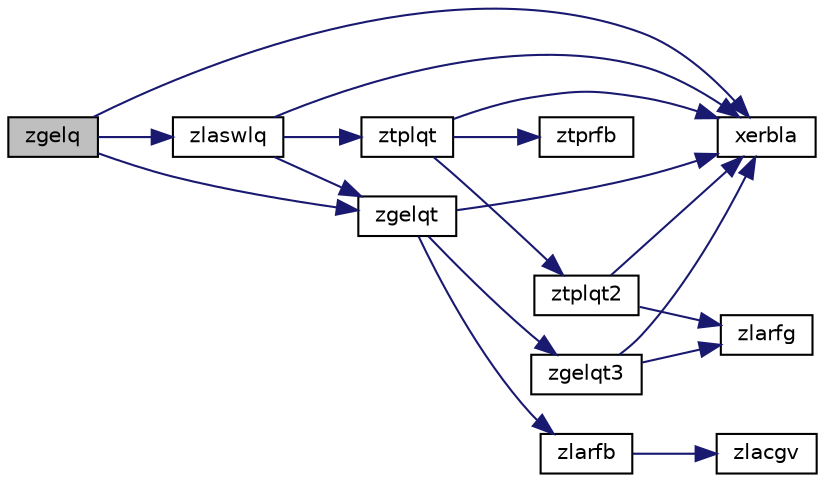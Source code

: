 digraph "zgelq"
{
 // LATEX_PDF_SIZE
  edge [fontname="Helvetica",fontsize="10",labelfontname="Helvetica",labelfontsize="10"];
  node [fontname="Helvetica",fontsize="10",shape=record];
  rankdir="LR";
  Node1 [label="zgelq",height=0.2,width=0.4,color="black", fillcolor="grey75", style="filled", fontcolor="black",tooltip="ZGELQ"];
  Node1 -> Node2 [color="midnightblue",fontsize="10",style="solid",fontname="Helvetica"];
  Node2 [label="xerbla",height=0.2,width=0.4,color="black", fillcolor="white", style="filled",URL="$xerbla_8f.html#a377ee61015baf8dea7770b3a404b1c07",tooltip="XERBLA"];
  Node1 -> Node3 [color="midnightblue",fontsize="10",style="solid",fontname="Helvetica"];
  Node3 [label="zgelqt",height=0.2,width=0.4,color="black", fillcolor="white", style="filled",URL="$zgelqt_8f.html#acd2363728d6375717e15caf21e9daecf",tooltip="ZGELQT"];
  Node3 -> Node2 [color="midnightblue",fontsize="10",style="solid",fontname="Helvetica"];
  Node3 -> Node4 [color="midnightblue",fontsize="10",style="solid",fontname="Helvetica"];
  Node4 [label="zgelqt3",height=0.2,width=0.4,color="black", fillcolor="white", style="filled",URL="$zgelqt3_8f.html#ad8259ed277a5b252cde4b8802ce3be4f",tooltip="ZGELQT3 recursively computes a LQ factorization of a general real or complex matrix using the compact..."];
  Node4 -> Node2 [color="midnightblue",fontsize="10",style="solid",fontname="Helvetica"];
  Node4 -> Node5 [color="midnightblue",fontsize="10",style="solid",fontname="Helvetica"];
  Node5 [label="zlarfg",height=0.2,width=0.4,color="black", fillcolor="white", style="filled",URL="$zlarfg_8f.html#af496f956f05bac0668fed468230355c7",tooltip="ZLARFG generates an elementary reflector (Householder matrix)."];
  Node3 -> Node6 [color="midnightblue",fontsize="10",style="solid",fontname="Helvetica"];
  Node6 [label="zlarfb",height=0.2,width=0.4,color="black", fillcolor="white", style="filled",URL="$zlarfb_8f.html#a250a7932f64a90dd1dcb20ab9957ad37",tooltip="ZLARFB applies a block reflector or its conjugate-transpose to a general rectangular matrix."];
  Node6 -> Node7 [color="midnightblue",fontsize="10",style="solid",fontname="Helvetica"];
  Node7 [label="zlacgv",height=0.2,width=0.4,color="black", fillcolor="white", style="filled",URL="$zlacgv_8f.html#ad2595ab7c6b89e1ff2e9d05542431719",tooltip="ZLACGV conjugates a complex vector."];
  Node1 -> Node8 [color="midnightblue",fontsize="10",style="solid",fontname="Helvetica"];
  Node8 [label="zlaswlq",height=0.2,width=0.4,color="black", fillcolor="white", style="filled",URL="$zlaswlq_8f.html#abb232df1cfd3614404498a79e28689cb",tooltip="ZLASWLQ"];
  Node8 -> Node2 [color="midnightblue",fontsize="10",style="solid",fontname="Helvetica"];
  Node8 -> Node3 [color="midnightblue",fontsize="10",style="solid",fontname="Helvetica"];
  Node8 -> Node9 [color="midnightblue",fontsize="10",style="solid",fontname="Helvetica"];
  Node9 [label="ztplqt",height=0.2,width=0.4,color="black", fillcolor="white", style="filled",URL="$ztplqt_8f.html#a30b980334f21583c45d482e3f6423183",tooltip="ZTPLQT"];
  Node9 -> Node2 [color="midnightblue",fontsize="10",style="solid",fontname="Helvetica"];
  Node9 -> Node10 [color="midnightblue",fontsize="10",style="solid",fontname="Helvetica"];
  Node10 [label="ztplqt2",height=0.2,width=0.4,color="black", fillcolor="white", style="filled",URL="$ztplqt2_8f.html#ace72b7655d55fe072cd009f626649cf5",tooltip="ZTPLQT2 computes a LQ factorization of a real or complex \"triangular-pentagonal\" matrix,..."];
  Node10 -> Node2 [color="midnightblue",fontsize="10",style="solid",fontname="Helvetica"];
  Node10 -> Node5 [color="midnightblue",fontsize="10",style="solid",fontname="Helvetica"];
  Node9 -> Node11 [color="midnightblue",fontsize="10",style="solid",fontname="Helvetica"];
  Node11 [label="ztprfb",height=0.2,width=0.4,color="black", fillcolor="white", style="filled",URL="$ztprfb_8f.html#a87bcb9074856c6f0ee4656b802b900ea",tooltip="ZTPRFB applies a complex \"triangular-pentagonal\" block reflector to a complex matrix,..."];
}
